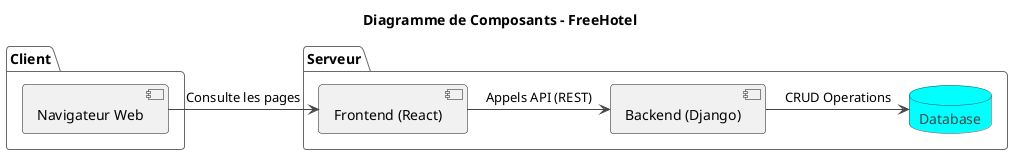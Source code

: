 @startuml

!theme vibrant

title Diagramme de Composants - FreeHotel

package "Client" {
  [Navigateur Web] as WebBrowser
}

package "Serveur" {
  [Frontend (React)] as Frontend
  [Backend (Django)] as Backend
  database "Database" as DB
}

WebBrowser -> Frontend : "Consulte les pages"
Frontend -> Backend : "Appels API (REST)"
Backend -> DB : "CRUD Operations"

@enduml 